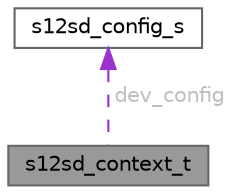 digraph "s12sd_context_t"
{
 // LATEX_PDF_SIZE
  bgcolor="transparent";
  edge [fontname=Helvetica,fontsize=10,labelfontname=Helvetica,labelfontsize=10];
  node [fontname=Helvetica,fontsize=10,shape=box,height=0.2,width=0.4];
  Node1 [id="Node000001",label="s12sd_context_t",height=0.2,width=0.4,color="gray40", fillcolor="grey60", style="filled", fontcolor="black",tooltip="S12SD context structure."];
  Node2 -> Node1 [id="edge1_Node000001_Node000002",dir="back",color="darkorchid3",style="dashed",tooltip=" ",label=" dev_config",fontcolor="grey" ];
  Node2 [id="Node000002",label="s12sd_config_s",height=0.2,width=0.4,color="gray40", fillcolor="white", style="filled",URL="$structs12sd__config__s.html",tooltip="S12SD configuration structure definition."];
}
